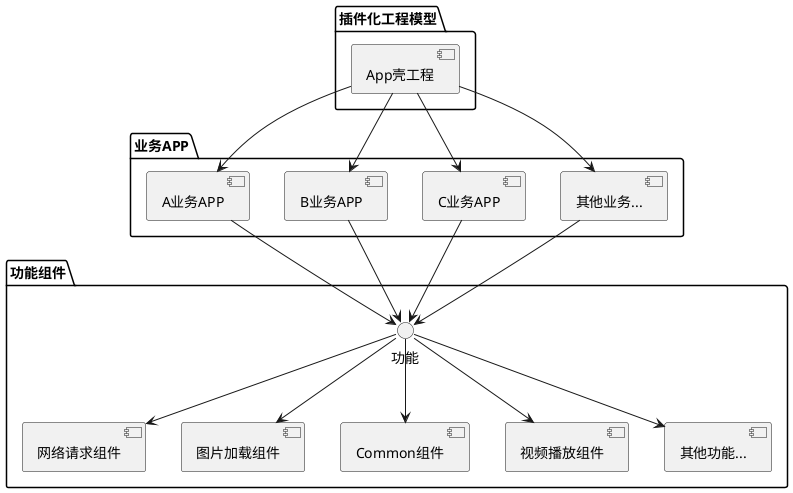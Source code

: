 @startuml

package "插件化工程模型" {
[App壳工程]
}

package "业务APP" {
[App壳工程]-->[其他业务...]
[App壳工程]-->[C业务APP]
[App壳工程]-->[B业务APP]
[App壳工程]-->[A业务APP]
}
package "功能组件" {

功能-->[网络请求组件]
功能-->[图片加载组件]
功能-->[Common组件]
功能-->[视频播放组件]
功能-->[其他功能...]

[A业务APP]-->功能
[B业务APP]-->功能
[C业务APP]-->功能
[其他业务...]-->功能
}
@enduml